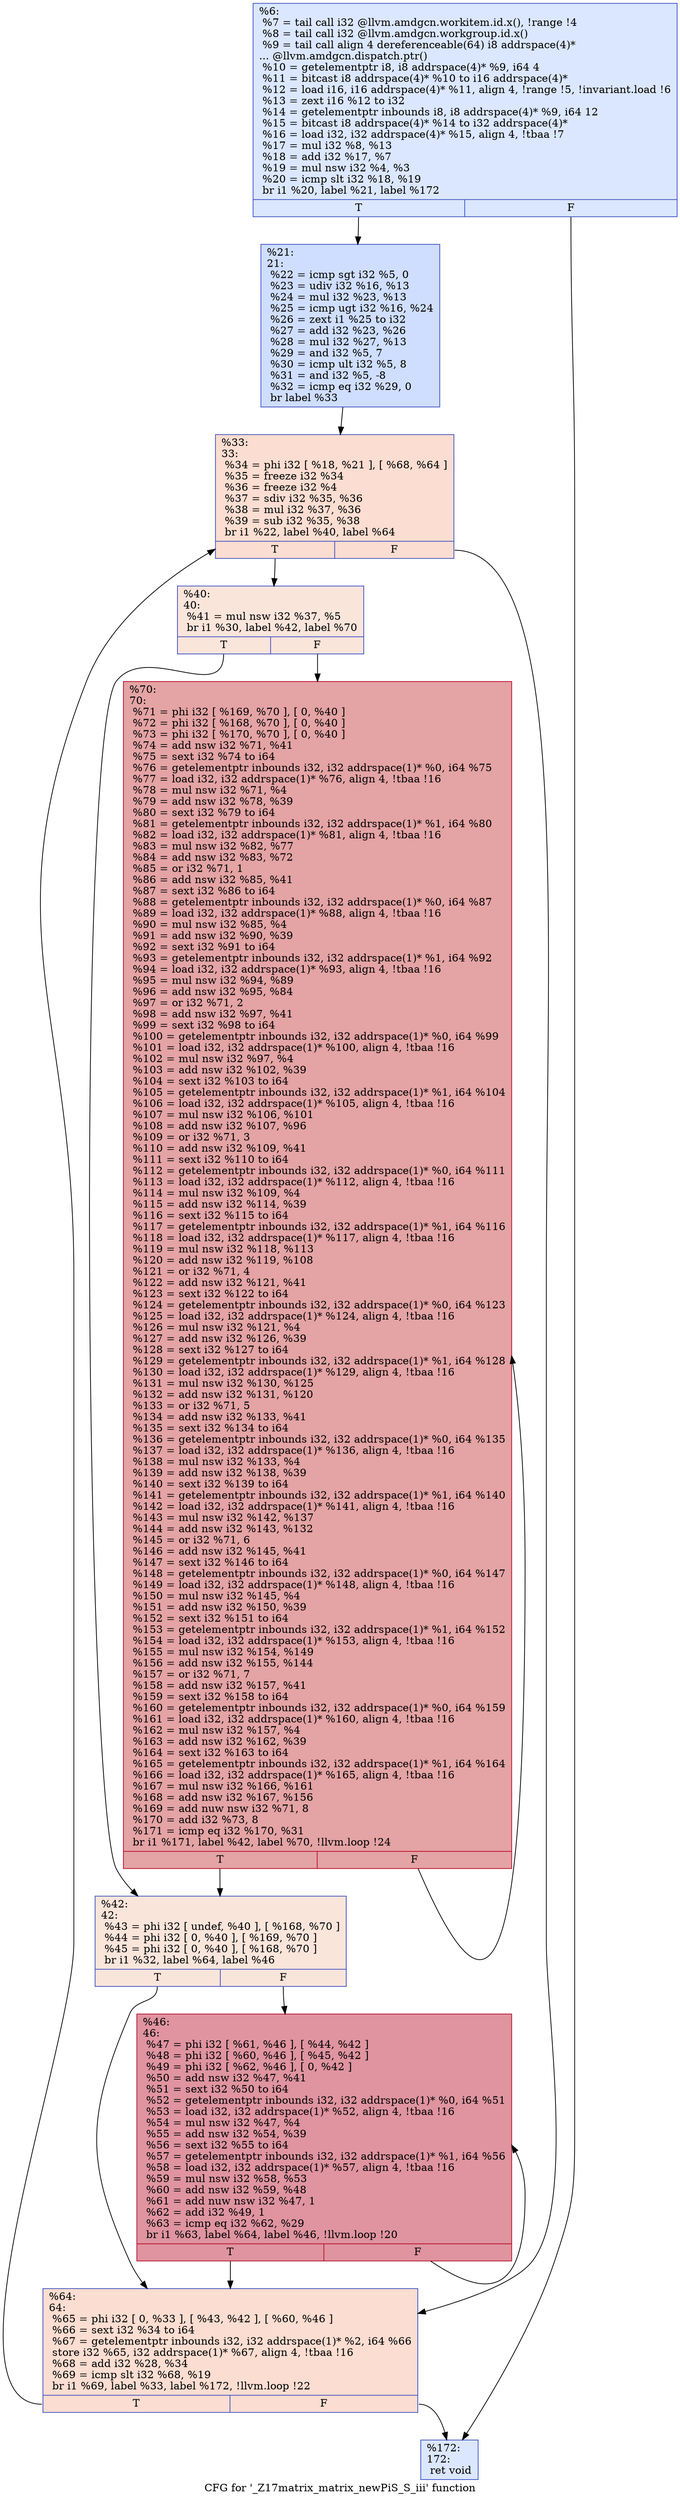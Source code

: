 digraph "CFG for '_Z17matrix_matrix_newPiS_S_iii' function" {
	label="CFG for '_Z17matrix_matrix_newPiS_S_iii' function";

	Node0x57fbbd0 [shape=record,color="#3d50c3ff", style=filled, fillcolor="#aec9fc70",label="{%6:\l  %7 = tail call i32 @llvm.amdgcn.workitem.id.x(), !range !4\l  %8 = tail call i32 @llvm.amdgcn.workgroup.id.x()\l  %9 = tail call align 4 dereferenceable(64) i8 addrspace(4)*\l... @llvm.amdgcn.dispatch.ptr()\l  %10 = getelementptr i8, i8 addrspace(4)* %9, i64 4\l  %11 = bitcast i8 addrspace(4)* %10 to i16 addrspace(4)*\l  %12 = load i16, i16 addrspace(4)* %11, align 4, !range !5, !invariant.load !6\l  %13 = zext i16 %12 to i32\l  %14 = getelementptr inbounds i8, i8 addrspace(4)* %9, i64 12\l  %15 = bitcast i8 addrspace(4)* %14 to i32 addrspace(4)*\l  %16 = load i32, i32 addrspace(4)* %15, align 4, !tbaa !7\l  %17 = mul i32 %8, %13\l  %18 = add i32 %17, %7\l  %19 = mul nsw i32 %4, %3\l  %20 = icmp slt i32 %18, %19\l  br i1 %20, label %21, label %172\l|{<s0>T|<s1>F}}"];
	Node0x57fbbd0:s0 -> Node0x57fde80;
	Node0x57fbbd0:s1 -> Node0x57fdf10;
	Node0x57fde80 [shape=record,color="#3d50c3ff", style=filled, fillcolor="#93b5fe70",label="{%21:\l21:                                               \l  %22 = icmp sgt i32 %5, 0\l  %23 = udiv i32 %16, %13\l  %24 = mul i32 %23, %13\l  %25 = icmp ugt i32 %16, %24\l  %26 = zext i1 %25 to i32\l  %27 = add i32 %23, %26\l  %28 = mul i32 %27, %13\l  %29 = and i32 %5, 7\l  %30 = icmp ult i32 %5, 8\l  %31 = and i32 %5, -8\l  %32 = icmp eq i32 %29, 0\l  br label %33\l}"];
	Node0x57fde80 -> Node0x57fdbc0;
	Node0x57fdbc0 [shape=record,color="#3d50c3ff", style=filled, fillcolor="#f7b39670",label="{%33:\l33:                                               \l  %34 = phi i32 [ %18, %21 ], [ %68, %64 ]\l  %35 = freeze i32 %34\l  %36 = freeze i32 %4\l  %37 = sdiv i32 %35, %36\l  %38 = mul i32 %37, %36\l  %39 = sub i32 %35, %38\l  br i1 %22, label %40, label %64\l|{<s0>T|<s1>F}}"];
	Node0x57fdbc0:s0 -> Node0x57fecd0;
	Node0x57fdbc0:s1 -> Node0x57fe900;
	Node0x57fecd0 [shape=record,color="#3d50c3ff", style=filled, fillcolor="#f4c5ad70",label="{%40:\l40:                                               \l  %41 = mul nsw i32 %37, %5\l  br i1 %30, label %42, label %70\l|{<s0>T|<s1>F}}"];
	Node0x57fecd0:s0 -> Node0x57feea0;
	Node0x57fecd0:s1 -> Node0x57feef0;
	Node0x57feea0 [shape=record,color="#3d50c3ff", style=filled, fillcolor="#f4c5ad70",label="{%42:\l42:                                               \l  %43 = phi i32 [ undef, %40 ], [ %168, %70 ]\l  %44 = phi i32 [ 0, %40 ], [ %169, %70 ]\l  %45 = phi i32 [ 0, %40 ], [ %168, %70 ]\l  br i1 %32, label %64, label %46\l|{<s0>T|<s1>F}}"];
	Node0x57feea0:s0 -> Node0x57fe900;
	Node0x57feea0:s1 -> Node0x57ff700;
	Node0x57ff700 [shape=record,color="#b70d28ff", style=filled, fillcolor="#b70d2870",label="{%46:\l46:                                               \l  %47 = phi i32 [ %61, %46 ], [ %44, %42 ]\l  %48 = phi i32 [ %60, %46 ], [ %45, %42 ]\l  %49 = phi i32 [ %62, %46 ], [ 0, %42 ]\l  %50 = add nsw i32 %47, %41\l  %51 = sext i32 %50 to i64\l  %52 = getelementptr inbounds i32, i32 addrspace(1)* %0, i64 %51\l  %53 = load i32, i32 addrspace(1)* %52, align 4, !tbaa !16\l  %54 = mul nsw i32 %47, %4\l  %55 = add nsw i32 %54, %39\l  %56 = sext i32 %55 to i64\l  %57 = getelementptr inbounds i32, i32 addrspace(1)* %1, i64 %56\l  %58 = load i32, i32 addrspace(1)* %57, align 4, !tbaa !16\l  %59 = mul nsw i32 %58, %53\l  %60 = add nsw i32 %59, %48\l  %61 = add nuw nsw i32 %47, 1\l  %62 = add i32 %49, 1\l  %63 = icmp eq i32 %62, %29\l  br i1 %63, label %64, label %46, !llvm.loop !20\l|{<s0>T|<s1>F}}"];
	Node0x57ff700:s0 -> Node0x57fe900;
	Node0x57ff700:s1 -> Node0x57ff700;
	Node0x57fe900 [shape=record,color="#3d50c3ff", style=filled, fillcolor="#f7b39670",label="{%64:\l64:                                               \l  %65 = phi i32 [ 0, %33 ], [ %43, %42 ], [ %60, %46 ]\l  %66 = sext i32 %34 to i64\l  %67 = getelementptr inbounds i32, i32 addrspace(1)* %2, i64 %66\l  store i32 %65, i32 addrspace(1)* %67, align 4, !tbaa !16\l  %68 = add i32 %28, %34\l  %69 = icmp slt i32 %68, %19\l  br i1 %69, label %33, label %172, !llvm.loop !22\l|{<s0>T|<s1>F}}"];
	Node0x57fe900:s0 -> Node0x57fdbc0;
	Node0x57fe900:s1 -> Node0x57fdf10;
	Node0x57feef0 [shape=record,color="#b70d28ff", style=filled, fillcolor="#c32e3170",label="{%70:\l70:                                               \l  %71 = phi i32 [ %169, %70 ], [ 0, %40 ]\l  %72 = phi i32 [ %168, %70 ], [ 0, %40 ]\l  %73 = phi i32 [ %170, %70 ], [ 0, %40 ]\l  %74 = add nsw i32 %71, %41\l  %75 = sext i32 %74 to i64\l  %76 = getelementptr inbounds i32, i32 addrspace(1)* %0, i64 %75\l  %77 = load i32, i32 addrspace(1)* %76, align 4, !tbaa !16\l  %78 = mul nsw i32 %71, %4\l  %79 = add nsw i32 %78, %39\l  %80 = sext i32 %79 to i64\l  %81 = getelementptr inbounds i32, i32 addrspace(1)* %1, i64 %80\l  %82 = load i32, i32 addrspace(1)* %81, align 4, !tbaa !16\l  %83 = mul nsw i32 %82, %77\l  %84 = add nsw i32 %83, %72\l  %85 = or i32 %71, 1\l  %86 = add nsw i32 %85, %41\l  %87 = sext i32 %86 to i64\l  %88 = getelementptr inbounds i32, i32 addrspace(1)* %0, i64 %87\l  %89 = load i32, i32 addrspace(1)* %88, align 4, !tbaa !16\l  %90 = mul nsw i32 %85, %4\l  %91 = add nsw i32 %90, %39\l  %92 = sext i32 %91 to i64\l  %93 = getelementptr inbounds i32, i32 addrspace(1)* %1, i64 %92\l  %94 = load i32, i32 addrspace(1)* %93, align 4, !tbaa !16\l  %95 = mul nsw i32 %94, %89\l  %96 = add nsw i32 %95, %84\l  %97 = or i32 %71, 2\l  %98 = add nsw i32 %97, %41\l  %99 = sext i32 %98 to i64\l  %100 = getelementptr inbounds i32, i32 addrspace(1)* %0, i64 %99\l  %101 = load i32, i32 addrspace(1)* %100, align 4, !tbaa !16\l  %102 = mul nsw i32 %97, %4\l  %103 = add nsw i32 %102, %39\l  %104 = sext i32 %103 to i64\l  %105 = getelementptr inbounds i32, i32 addrspace(1)* %1, i64 %104\l  %106 = load i32, i32 addrspace(1)* %105, align 4, !tbaa !16\l  %107 = mul nsw i32 %106, %101\l  %108 = add nsw i32 %107, %96\l  %109 = or i32 %71, 3\l  %110 = add nsw i32 %109, %41\l  %111 = sext i32 %110 to i64\l  %112 = getelementptr inbounds i32, i32 addrspace(1)* %0, i64 %111\l  %113 = load i32, i32 addrspace(1)* %112, align 4, !tbaa !16\l  %114 = mul nsw i32 %109, %4\l  %115 = add nsw i32 %114, %39\l  %116 = sext i32 %115 to i64\l  %117 = getelementptr inbounds i32, i32 addrspace(1)* %1, i64 %116\l  %118 = load i32, i32 addrspace(1)* %117, align 4, !tbaa !16\l  %119 = mul nsw i32 %118, %113\l  %120 = add nsw i32 %119, %108\l  %121 = or i32 %71, 4\l  %122 = add nsw i32 %121, %41\l  %123 = sext i32 %122 to i64\l  %124 = getelementptr inbounds i32, i32 addrspace(1)* %0, i64 %123\l  %125 = load i32, i32 addrspace(1)* %124, align 4, !tbaa !16\l  %126 = mul nsw i32 %121, %4\l  %127 = add nsw i32 %126, %39\l  %128 = sext i32 %127 to i64\l  %129 = getelementptr inbounds i32, i32 addrspace(1)* %1, i64 %128\l  %130 = load i32, i32 addrspace(1)* %129, align 4, !tbaa !16\l  %131 = mul nsw i32 %130, %125\l  %132 = add nsw i32 %131, %120\l  %133 = or i32 %71, 5\l  %134 = add nsw i32 %133, %41\l  %135 = sext i32 %134 to i64\l  %136 = getelementptr inbounds i32, i32 addrspace(1)* %0, i64 %135\l  %137 = load i32, i32 addrspace(1)* %136, align 4, !tbaa !16\l  %138 = mul nsw i32 %133, %4\l  %139 = add nsw i32 %138, %39\l  %140 = sext i32 %139 to i64\l  %141 = getelementptr inbounds i32, i32 addrspace(1)* %1, i64 %140\l  %142 = load i32, i32 addrspace(1)* %141, align 4, !tbaa !16\l  %143 = mul nsw i32 %142, %137\l  %144 = add nsw i32 %143, %132\l  %145 = or i32 %71, 6\l  %146 = add nsw i32 %145, %41\l  %147 = sext i32 %146 to i64\l  %148 = getelementptr inbounds i32, i32 addrspace(1)* %0, i64 %147\l  %149 = load i32, i32 addrspace(1)* %148, align 4, !tbaa !16\l  %150 = mul nsw i32 %145, %4\l  %151 = add nsw i32 %150, %39\l  %152 = sext i32 %151 to i64\l  %153 = getelementptr inbounds i32, i32 addrspace(1)* %1, i64 %152\l  %154 = load i32, i32 addrspace(1)* %153, align 4, !tbaa !16\l  %155 = mul nsw i32 %154, %149\l  %156 = add nsw i32 %155, %144\l  %157 = or i32 %71, 7\l  %158 = add nsw i32 %157, %41\l  %159 = sext i32 %158 to i64\l  %160 = getelementptr inbounds i32, i32 addrspace(1)* %0, i64 %159\l  %161 = load i32, i32 addrspace(1)* %160, align 4, !tbaa !16\l  %162 = mul nsw i32 %157, %4\l  %163 = add nsw i32 %162, %39\l  %164 = sext i32 %163 to i64\l  %165 = getelementptr inbounds i32, i32 addrspace(1)* %1, i64 %164\l  %166 = load i32, i32 addrspace(1)* %165, align 4, !tbaa !16\l  %167 = mul nsw i32 %166, %161\l  %168 = add nsw i32 %167, %156\l  %169 = add nuw nsw i32 %71, 8\l  %170 = add i32 %73, 8\l  %171 = icmp eq i32 %170, %31\l  br i1 %171, label %42, label %70, !llvm.loop !24\l|{<s0>T|<s1>F}}"];
	Node0x57feef0:s0 -> Node0x57feea0;
	Node0x57feef0:s1 -> Node0x57feef0;
	Node0x57fdf10 [shape=record,color="#3d50c3ff", style=filled, fillcolor="#aec9fc70",label="{%172:\l172:                                              \l  ret void\l}"];
}
